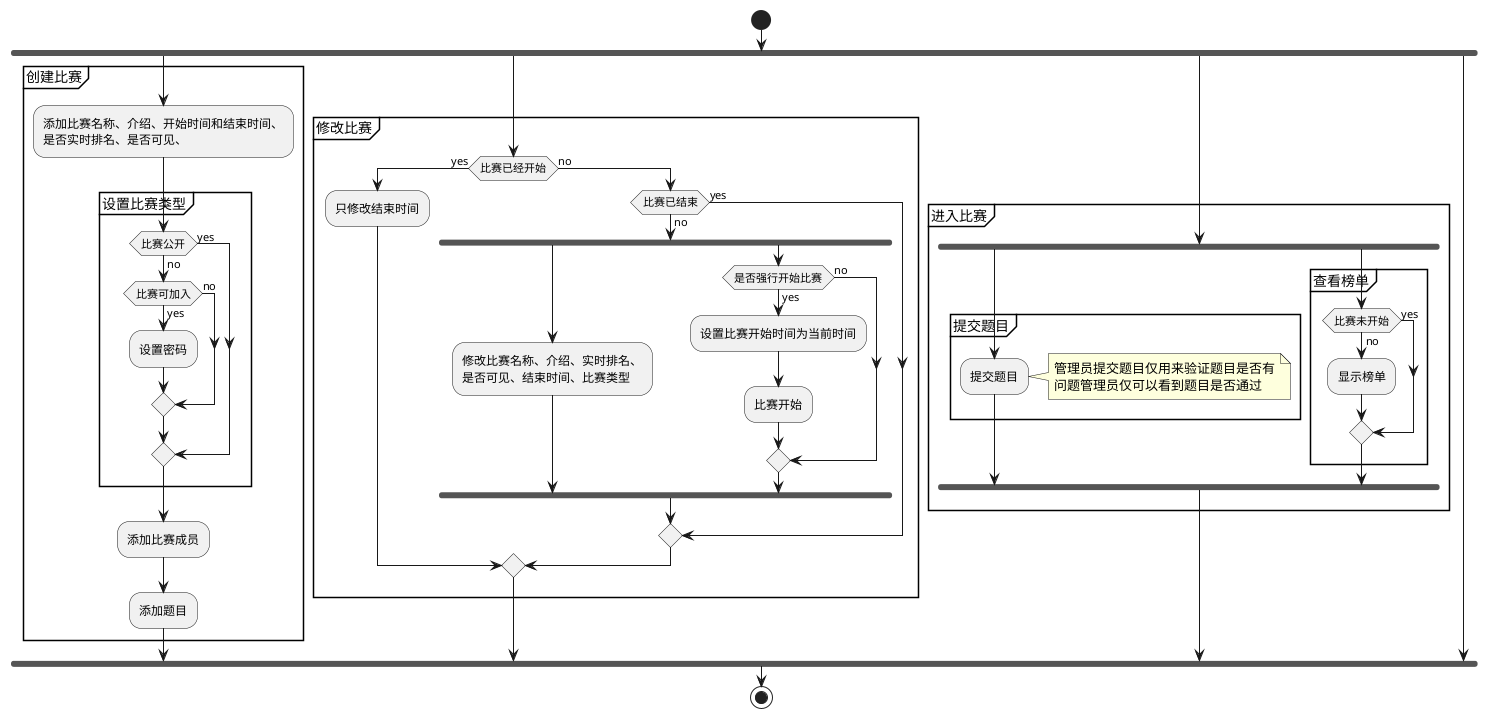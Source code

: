 @startuml
start
fork
    partition 创建比赛 {
        :添加比赛名称、介绍、开始时间和结束时间、
        是否实时排名、是否可见、;
        partition 设置比赛类型 {
            if (比赛公开) then (yes)
            else (no)
                if (比赛可加入) then (yes)
                    :设置密码;
                else (no)
                endif
            endif
        }
        :添加比赛成员;
        :添加题目;
    }
'    partition 比赛开始判定 {
'        while (当前时间等于设置的比赛开始时间) is (no)
'            if (是否强行开始比赛) then (yes)
'            :设置比赛开始时间为当前时间;
'            endif
'        endWhile (yes)
'    }
'    :比赛开始;
fork again
    partition 修改比赛 {
        if (比赛已经开始) then (yes)
            :只修改结束时间;
        else (no)
            if (比赛已结束) then (no)
                fork
                    :修改比赛名称、介绍、实时排名、
                    是否可见、结束时间、比赛类型;
                fork again
                    if (是否强行开始比赛) then (yes)
                        :设置比赛开始时间为当前时间;
                        :比赛开始;
                    else (no)
                    endif
                end fork
            else (yes)
            endif
        endif
    }
fork again
    partition 进入比赛 {
        fork
            partition 提交题目 {
                :提交题目;
                note right
                    管理员提交题目仅用来验证题目是否有
                    问题管理员仅可以看到题目是否通过
                end note
            }
        fork again
            partition 查看榜单 {
                if (比赛未开始) then (yes)
                else (no)
                    :显示榜单;
                endif
            }
        end fork
    }
fork again

end fork
stop

@enduml